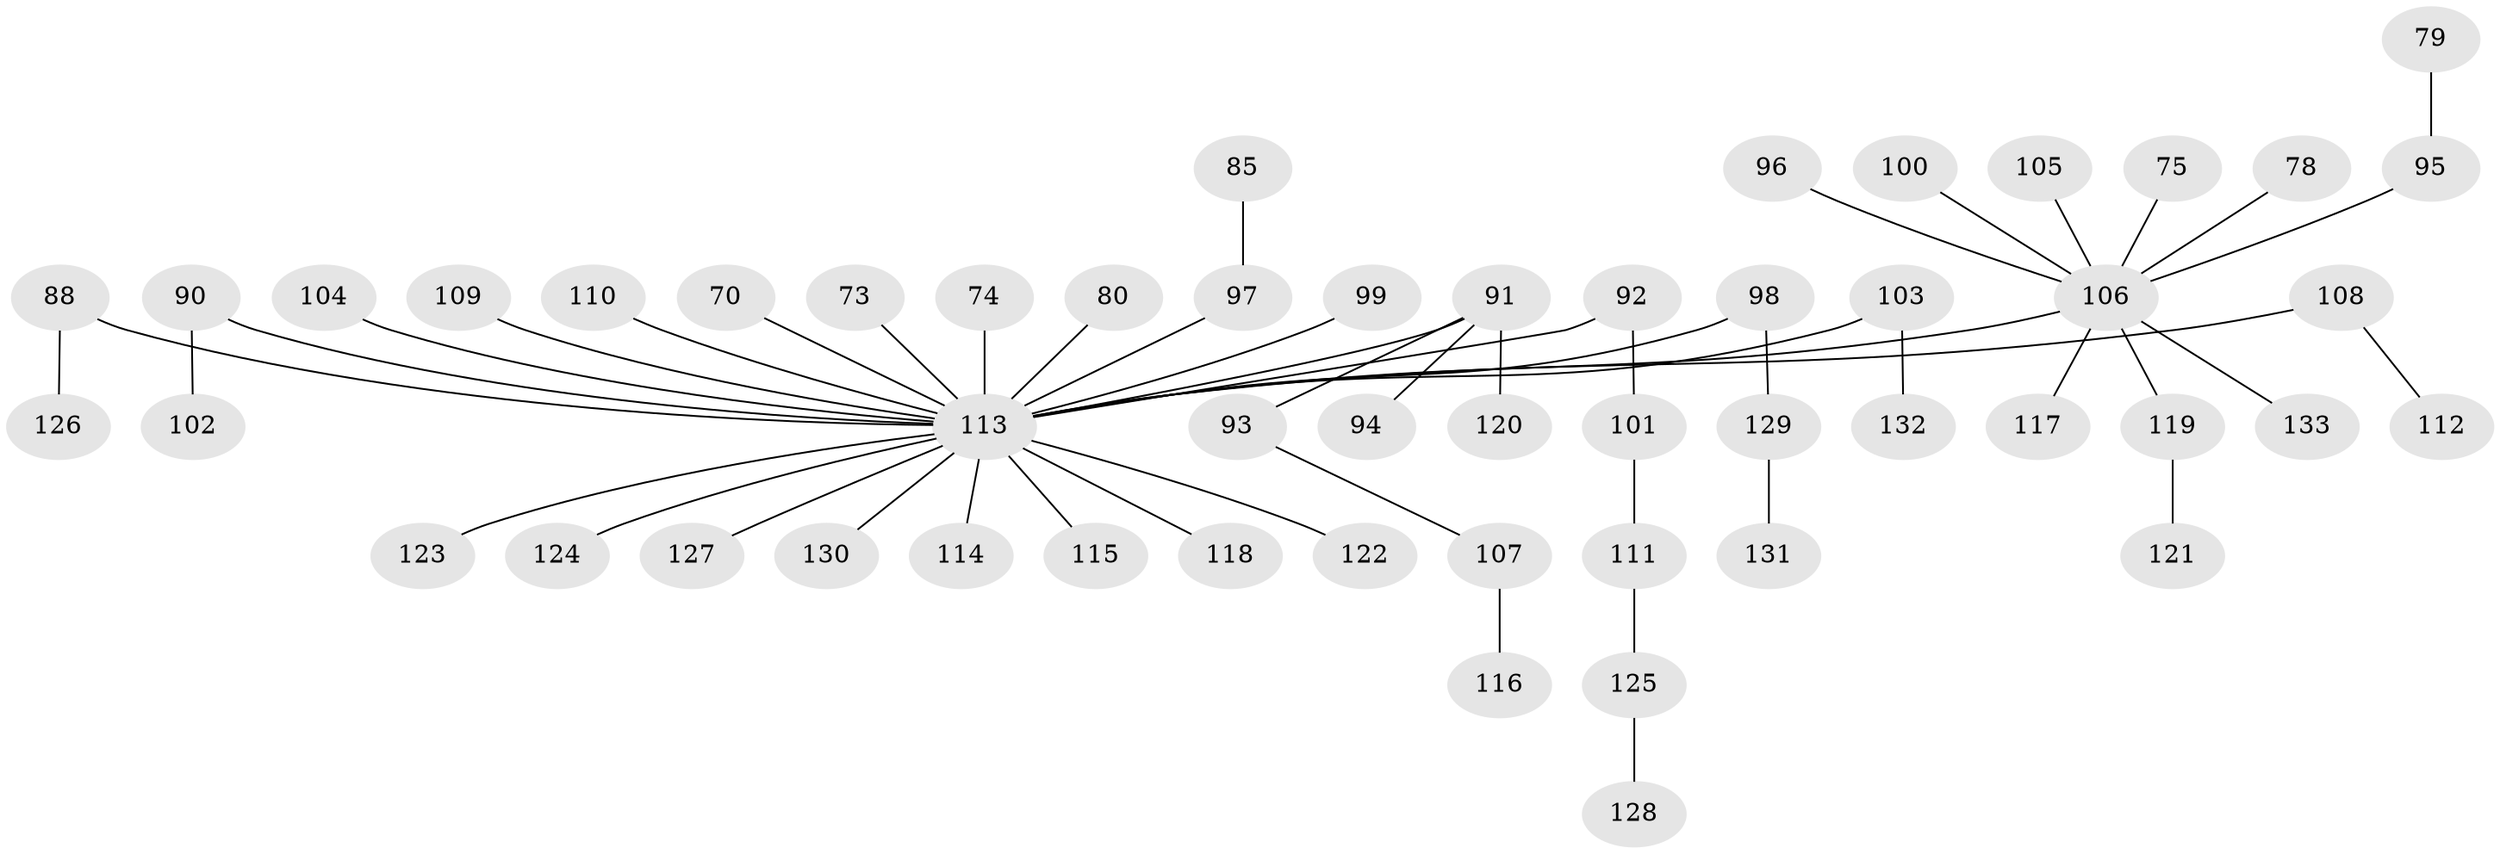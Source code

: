// original degree distribution, {7: 0.015037593984962405, 5: 0.015037593984962405, 3: 0.15789473684210525, 4: 0.08270676691729323, 2: 0.2706766917293233, 1: 0.45864661654135336}
// Generated by graph-tools (version 1.1) at 2025/57/03/04/25 21:57:11]
// undirected, 53 vertices, 52 edges
graph export_dot {
graph [start="1"]
  node [color=gray90,style=filled];
  70;
  73;
  74;
  75;
  78;
  79;
  80;
  85;
  88;
  90;
  91 [super="+50+43"];
  92 [super="+40"];
  93;
  94;
  95 [super="+66"];
  96;
  97 [super="+57"];
  98;
  99;
  100;
  101;
  102;
  103;
  104;
  105;
  106 [super="+2+3+27+20+61+37+56+63+87+68"];
  107;
  108;
  109;
  110;
  111;
  112;
  113 [super="+11+26+82+31+71+32+54+34+62+76+58+36+72+84+44+89+83+86+46+47+51+77+53+59+69"];
  114;
  115;
  116;
  117;
  118;
  119;
  120;
  121;
  122;
  123;
  124;
  125;
  126;
  127;
  128;
  129;
  130;
  131;
  132;
  133;
  70 -- 113;
  73 -- 113;
  74 -- 113;
  75 -- 106;
  78 -- 106;
  79 -- 95;
  80 -- 113;
  85 -- 97;
  88 -- 126;
  88 -- 113;
  90 -- 102;
  90 -- 113;
  91 -- 94;
  91 -- 113;
  91 -- 120;
  91 -- 93;
  92 -- 113;
  92 -- 101;
  93 -- 107;
  95 -- 106;
  96 -- 106;
  97 -- 113;
  98 -- 129;
  98 -- 113;
  99 -- 113;
  100 -- 106;
  101 -- 111;
  103 -- 132;
  103 -- 113;
  104 -- 113;
  105 -- 106;
  106 -- 113;
  106 -- 117;
  106 -- 133;
  106 -- 119;
  107 -- 116;
  108 -- 112;
  108 -- 113;
  109 -- 113;
  110 -- 113;
  111 -- 125;
  113 -- 130;
  113 -- 127;
  113 -- 114;
  113 -- 115;
  113 -- 123;
  113 -- 122;
  113 -- 124;
  113 -- 118;
  119 -- 121;
  125 -- 128;
  129 -- 131;
}
